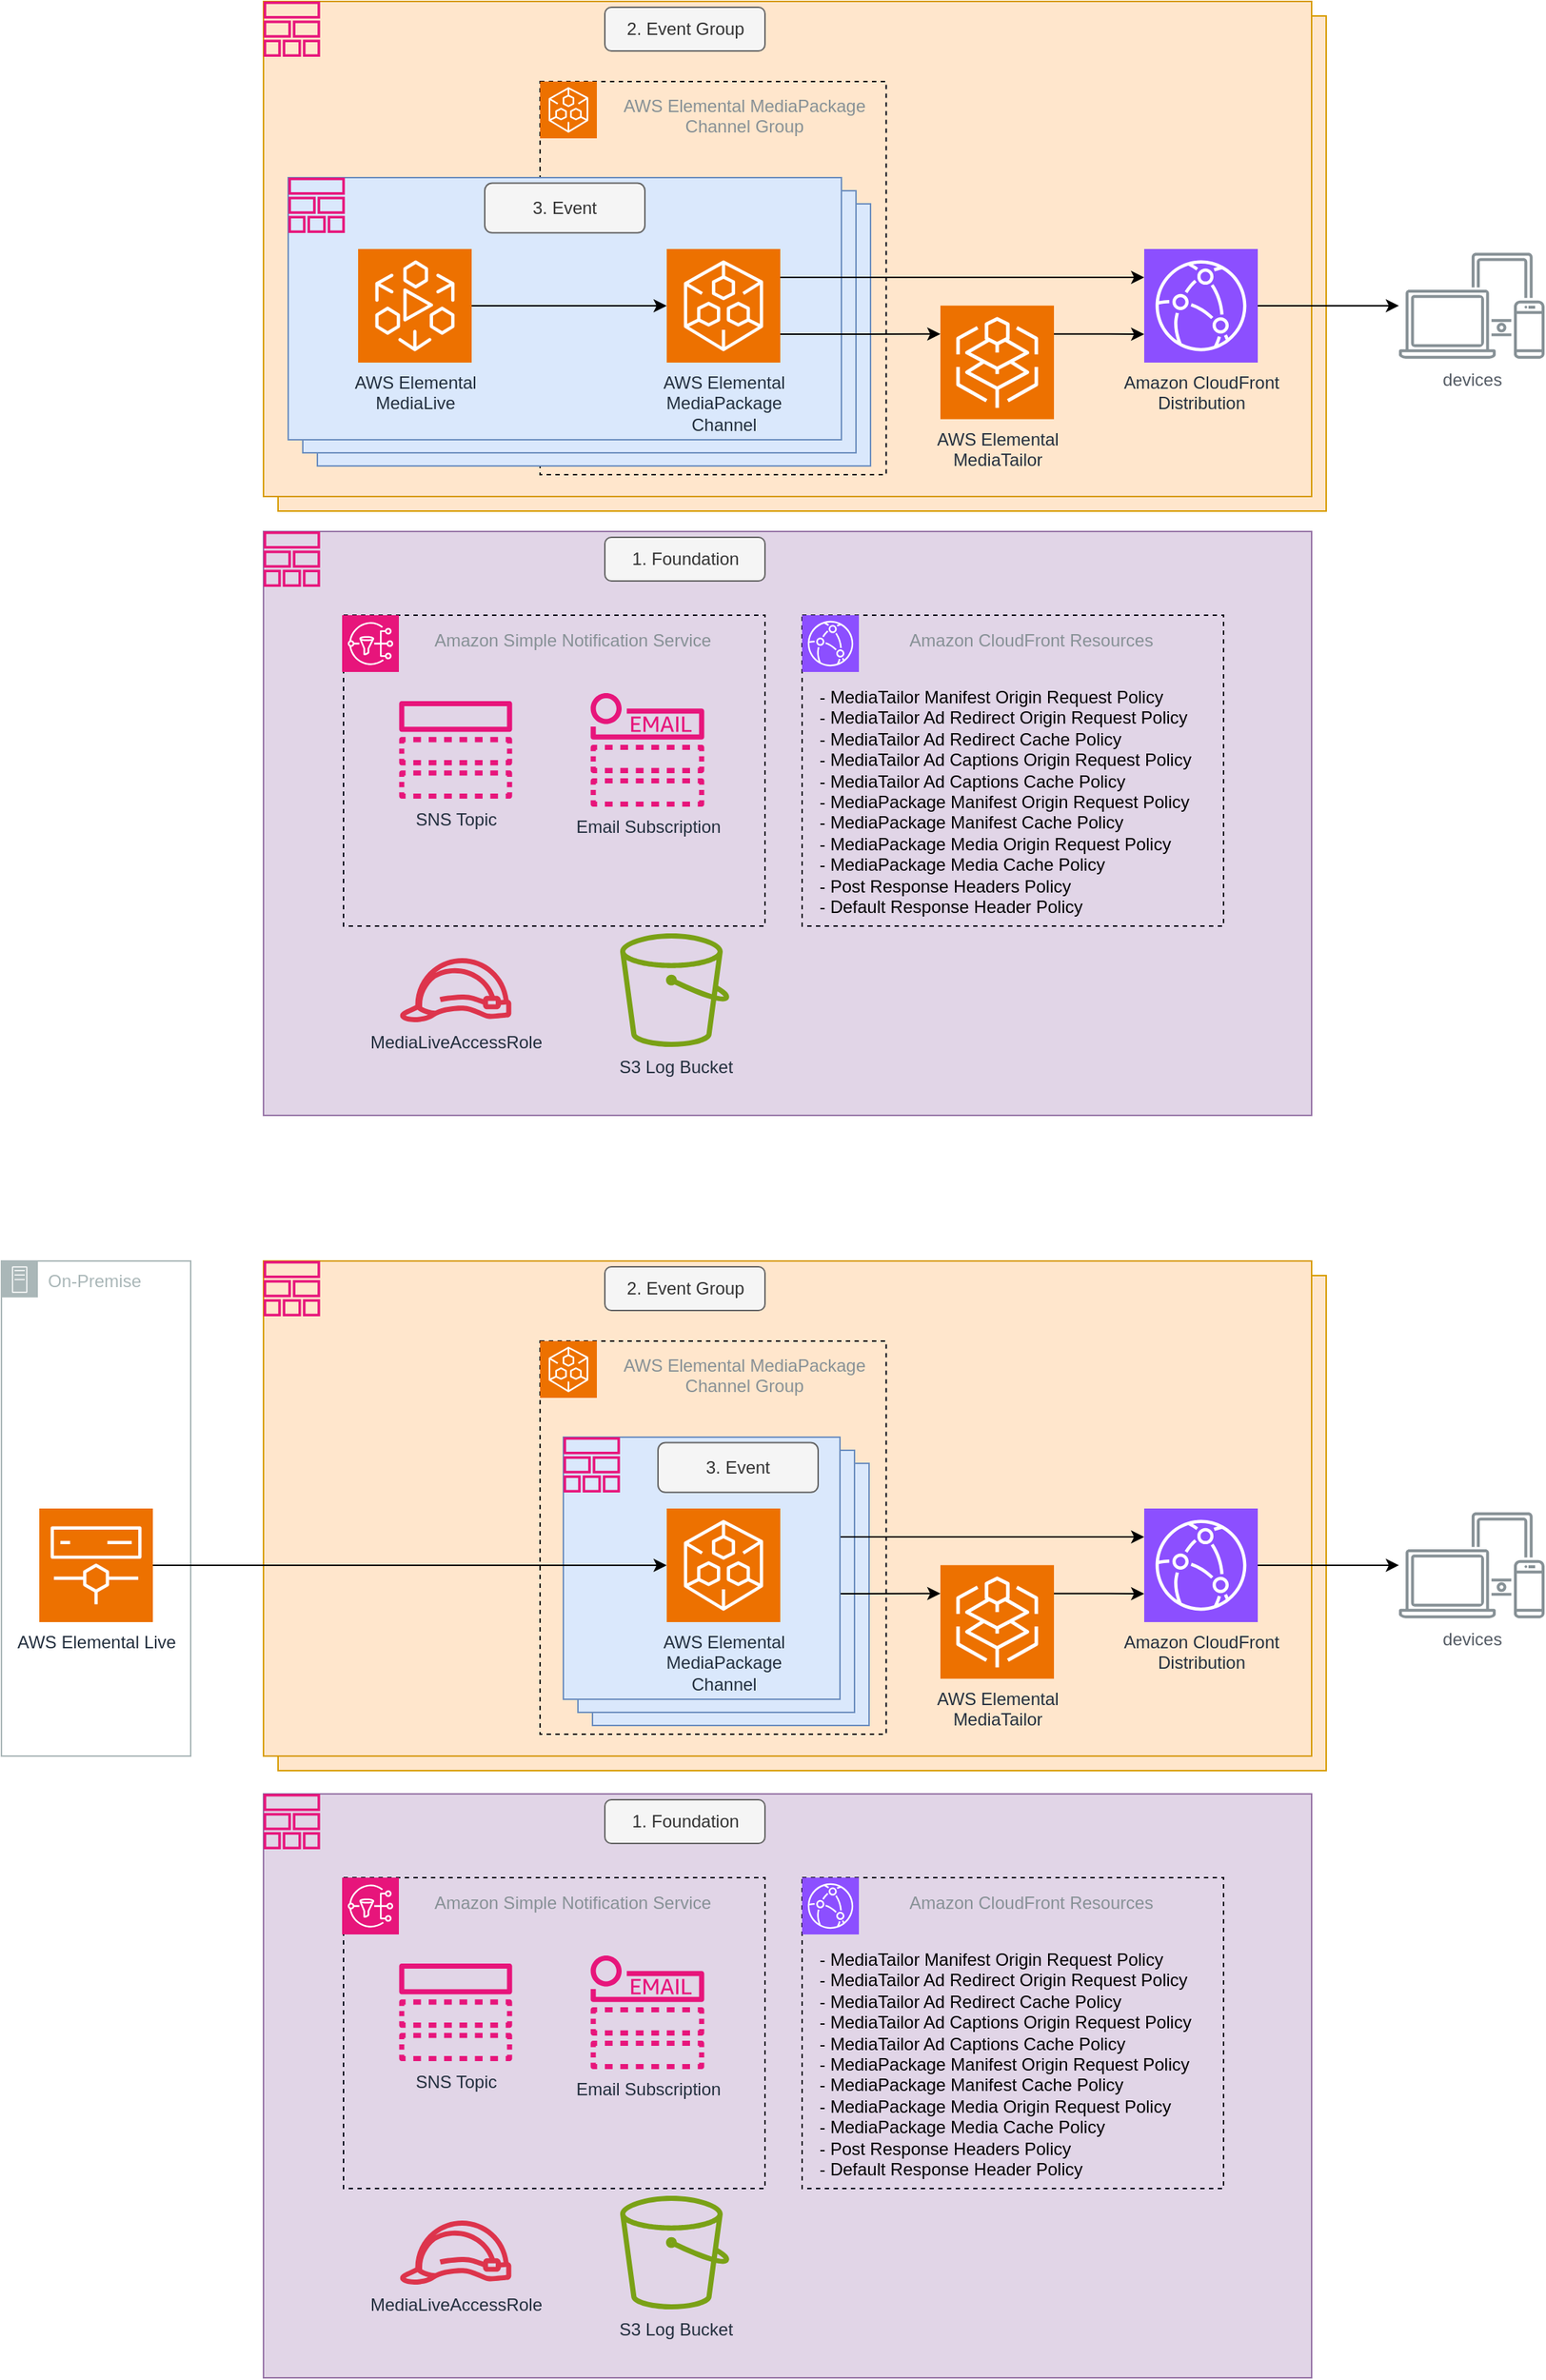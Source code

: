 <mxfile version="21.7.4" type="device">
  <diagram name="Page-1" id="xvoBK_VZYoZHiSkHvNR2">
    <mxGraphModel dx="2245" dy="1122" grid="1" gridSize="10" guides="1" tooltips="1" connect="1" arrows="1" fold="1" page="1" pageScale="1" pageWidth="1169" pageHeight="827" math="0" shadow="0">
      <root>
        <mxCell id="0" />
        <mxCell id="1" parent="0" />
        <mxCell id="5HzDjwi24aiLYZOdmJjg-2" value="" style="rounded=0;whiteSpace=wrap;html=1;fillColor=#ffe6cc;strokeColor=#d79b00;" parent="1" vertex="1">
          <mxGeometry x="200" y="65" width="720" height="340" as="geometry" />
        </mxCell>
        <mxCell id="2nmGZ_M7Z3MYa-DBmGAj-7" value="" style="rounded=0;whiteSpace=wrap;html=1;fillColor=#e1d5e7;strokeColor=#9673a6;" parent="1" vertex="1">
          <mxGeometry x="190" y="419" width="720" height="401" as="geometry" />
        </mxCell>
        <mxCell id="2nmGZ_M7Z3MYa-DBmGAj-8" value="1. Foundation" style="rounded=1;whiteSpace=wrap;html=1;fillColor=#f5f5f5;fontColor=#333333;strokeColor=#666666;" parent="1" vertex="1">
          <mxGeometry x="424.5" y="423" width="110" height="30" as="geometry" />
        </mxCell>
        <mxCell id="2nmGZ_M7Z3MYa-DBmGAj-15" value="Amazon CloudFront Resources" style="outlineConnect=0;gradientColor=none;html=1;whiteSpace=wrap;fontSize=12;fontStyle=0;strokeColor=#000614;fillColor=none;verticalAlign=top;align=center;fontColor=#879196;dashed=1;spacingTop=3;spacingLeft=25;" parent="1" vertex="1">
          <mxGeometry x="560" y="476.5" width="289.5" height="213.5" as="geometry" />
        </mxCell>
        <mxCell id="2nmGZ_M7Z3MYa-DBmGAj-17" value="&lt;div&gt;- MediaTailor Manifest Origin Request Policy&lt;/div&gt;&lt;div&gt;- MediaTailor Ad Redirect Origin Request Policy&lt;/div&gt;&lt;div&gt;- MediaTailor Ad Redirect Cache Policy&lt;br&gt;&lt;/div&gt;&lt;div&gt;&lt;div&gt;&lt;div&gt;- MediaTailor Ad Captions Origin Request Policy&lt;/div&gt;&lt;div&gt;- MediaTailor Ad Captions Cache Policy&lt;br&gt;&lt;/div&gt;&lt;/div&gt;&lt;div&gt;- MediaPackage Manifest Origin Request Policy&lt;/div&gt;&lt;div&gt;- MediaPackage Manifest Cache Policy&lt;/div&gt;&lt;/div&gt;&lt;div&gt;- MediaPackage Media Origin Request Policy&lt;/div&gt;&lt;div&gt;- MediaPackage Media Cache Policy&lt;/div&gt;&lt;div&gt;- Post Response Headers Policy&lt;/div&gt;&lt;div&gt;- Default Response Header Policy&lt;br&gt;&lt;/div&gt;&lt;div&gt;&lt;br&gt;&lt;/div&gt;" style="rounded=0;whiteSpace=wrap;html=1;verticalAlign=top;align=left;fillColor=none;strokeColor=none;" parent="1" vertex="1">
          <mxGeometry x="570" y="518.5" width="279.5" height="142.5" as="geometry" />
        </mxCell>
        <mxCell id="2nmGZ_M7Z3MYa-DBmGAj-18" value="S3 Log Bucket" style="sketch=0;outlineConnect=0;fontColor=#232F3E;gradientColor=none;fillColor=#7AA116;strokeColor=none;dashed=0;verticalLabelPosition=bottom;verticalAlign=top;align=center;html=1;fontSize=12;fontStyle=0;aspect=fixed;pointerEvents=1;shape=mxgraph.aws4.bucket;" parent="1" vertex="1">
          <mxGeometry x="435" y="695" width="75" height="78" as="geometry" />
        </mxCell>
        <mxCell id="2nmGZ_M7Z3MYa-DBmGAj-19" value="MediaLiveAccessRole" style="sketch=0;outlineConnect=0;fontColor=#232F3E;gradientColor=none;fillColor=#DD344C;strokeColor=none;dashed=0;verticalLabelPosition=bottom;verticalAlign=top;align=center;html=1;fontSize=12;fontStyle=0;aspect=fixed;pointerEvents=1;shape=mxgraph.aws4.role;" parent="1" vertex="1">
          <mxGeometry x="283" y="712" width="78" height="44" as="geometry" />
        </mxCell>
        <mxCell id="2nmGZ_M7Z3MYa-DBmGAj-25" value="" style="sketch=0;outlineConnect=0;fontColor=#232F3E;gradientColor=none;fillColor=#E7157B;strokeColor=none;dashed=0;verticalLabelPosition=bottom;verticalAlign=top;align=center;html=1;fontSize=12;fontStyle=0;aspect=fixed;pointerEvents=1;shape=mxgraph.aws4.stack;" parent="1" vertex="1">
          <mxGeometry x="190" y="419" width="39" height="38" as="geometry" />
        </mxCell>
        <mxCell id="2nmGZ_M7Z3MYa-DBmGAj-28" value="devices" style="sketch=0;outlineConnect=0;gradientColor=none;fontColor=#545B64;strokeColor=none;fillColor=#879196;dashed=0;verticalLabelPosition=bottom;verticalAlign=top;align=center;html=1;fontSize=12;fontStyle=0;aspect=fixed;shape=mxgraph.aws4.illustration_devices;pointerEvents=1" parent="1" vertex="1">
          <mxGeometry x="970" y="227.5" width="100" height="73" as="geometry" />
        </mxCell>
        <mxCell id="2nmGZ_M7Z3MYa-DBmGAj-30" value="" style="sketch=0;points=[[0,0,0],[0.25,0,0],[0.5,0,0],[0.75,0,0],[1,0,0],[0,1,0],[0.25,1,0],[0.5,1,0],[0.75,1,0],[1,1,0],[0,0.25,0],[0,0.5,0],[0,0.75,0],[1,0.25,0],[1,0.5,0],[1,0.75,0]];outlineConnect=0;fontColor=#232F3E;fillColor=#8C4FFF;strokeColor=#ffffff;dashed=0;verticalLabelPosition=bottom;verticalAlign=top;align=center;html=1;fontSize=12;fontStyle=0;aspect=fixed;shape=mxgraph.aws4.resourceIcon;resIcon=mxgraph.aws4.cloudfront;" parent="1" vertex="1">
          <mxGeometry x="560" y="476.5" width="39" height="39" as="geometry" />
        </mxCell>
        <mxCell id="2nmGZ_M7Z3MYa-DBmGAj-1" value="" style="rounded=0;whiteSpace=wrap;html=1;fillColor=#ffe6cc;strokeColor=#d79b00;" parent="1" vertex="1">
          <mxGeometry x="190" y="55" width="720" height="340" as="geometry" />
        </mxCell>
        <mxCell id="2nmGZ_M7Z3MYa-DBmGAj-2" value="2. Event Group" style="rounded=1;whiteSpace=wrap;html=1;fillColor=#f5f5f5;fontColor=#333333;strokeColor=#666666;" parent="1" vertex="1">
          <mxGeometry x="424.5" y="59" width="110" height="30" as="geometry" />
        </mxCell>
        <mxCell id="2nmGZ_M7Z3MYa-DBmGAj-6" value="Amazon CloudFront&lt;br&gt;Distribution" style="sketch=0;points=[[0,0,0],[0.25,0,0],[0.5,0,0],[0.75,0,0],[1,0,0],[0,1,0],[0.25,1,0],[0.5,1,0],[0.75,1,0],[1,1,0],[0,0.25,0],[0,0.5,0],[0,0.75,0],[1,0.25,0],[1,0.5,0],[1,0.75,0]];outlineConnect=0;fontColor=#232F3E;fillColor=#8C4FFF;strokeColor=#ffffff;dashed=0;verticalLabelPosition=bottom;verticalAlign=top;align=center;html=1;fontSize=12;fontStyle=0;aspect=fixed;shape=mxgraph.aws4.resourceIcon;resIcon=mxgraph.aws4.cloudfront;" parent="1" vertex="1">
          <mxGeometry x="795" y="225" width="78" height="78" as="geometry" />
        </mxCell>
        <mxCell id="2nmGZ_M7Z3MYa-DBmGAj-10" value="" style="sketch=0;outlineConnect=0;fontColor=#232F3E;gradientColor=none;fillColor=#E7157B;strokeColor=none;dashed=0;verticalLabelPosition=bottom;verticalAlign=top;align=center;html=1;fontSize=12;fontStyle=0;aspect=fixed;pointerEvents=1;shape=mxgraph.aws4.stack;" parent="1" vertex="1">
          <mxGeometry x="190" y="55" width="39" height="38" as="geometry" />
        </mxCell>
        <mxCell id="2nmGZ_M7Z3MYa-DBmGAj-3" value="AWS Elemental MediaPackage&lt;br&gt;Channel Group" style="outlineConnect=0;gradientColor=none;html=1;whiteSpace=wrap;fontSize=12;fontStyle=0;strokeColor=#000614;fillColor=none;verticalAlign=top;align=center;fontColor=#879196;dashed=1;spacingTop=3;spacingLeft=43;" parent="1" vertex="1">
          <mxGeometry x="380" y="110" width="237.75" height="270" as="geometry" />
        </mxCell>
        <mxCell id="2nmGZ_M7Z3MYa-DBmGAj-4" value="" style="sketch=0;points=[[0,0,0],[0.25,0,0],[0.5,0,0],[0.75,0,0],[1,0,0],[0,1,0],[0.25,1,0],[0.5,1,0],[0.75,1,0],[1,1,0],[0,0.25,0],[0,0.5,0],[0,0.75,0],[1,0.25,0],[1,0.5,0],[1,0.75,0]];outlineConnect=0;fontColor=#232F3E;fillColor=#ED7100;strokeColor=#ffffff;dashed=0;verticalLabelPosition=bottom;verticalAlign=top;align=center;html=1;fontSize=12;fontStyle=0;aspect=fixed;shape=mxgraph.aws4.resourceIcon;resIcon=mxgraph.aws4.elemental_mediapackage;" parent="1" vertex="1">
          <mxGeometry x="380" y="110" width="39" height="39" as="geometry" />
        </mxCell>
        <mxCell id="2nmGZ_M7Z3MYa-DBmGAj-32" value="" style="rounded=0;whiteSpace=wrap;html=1;fillColor=#dae8fc;strokeColor=#6c8ebf;" parent="1" vertex="1">
          <mxGeometry x="227" y="194" width="380" height="180" as="geometry" />
        </mxCell>
        <mxCell id="2nmGZ_M7Z3MYa-DBmGAj-31" value="" style="rounded=0;whiteSpace=wrap;html=1;fillColor=#dae8fc;strokeColor=#6c8ebf;" parent="1" vertex="1">
          <mxGeometry x="217" y="185" width="380" height="180" as="geometry" />
        </mxCell>
        <mxCell id="2nmGZ_M7Z3MYa-DBmGAj-33" value="" style="group" parent="1" vertex="1" connectable="0">
          <mxGeometry x="207" y="176" width="380" height="180" as="geometry" />
        </mxCell>
        <mxCell id="2nmGZ_M7Z3MYa-DBmGAj-13" value="" style="sketch=0;points=[[0,0,0],[0.25,0,0],[0.5,0,0],[0.75,0,0],[1,0,0],[0,1,0],[0.25,1,0],[0.5,1,0],[0.75,1,0],[1,1,0],[0,0.25,0],[0,0.5,0],[0,0.75,0],[1,0.25,0],[1,0.5,0],[1,0.75,0]];outlineConnect=0;fontColor=#232F3E;fillColor=#8C4FFF;strokeColor=#ffffff;dashed=0;verticalLabelPosition=bottom;verticalAlign=top;align=center;html=1;fontSize=12;fontStyle=0;aspect=fixed;shape=mxgraph.aws4.resourceIcon;resIcon=mxgraph.aws4.cloudfront;" parent="2nmGZ_M7Z3MYa-DBmGAj-33" vertex="1">
          <mxGeometry x="290" y="55.862" width="39" height="39" as="geometry" />
        </mxCell>
        <mxCell id="2nmGZ_M7Z3MYa-DBmGAj-20" value="" style="rounded=0;whiteSpace=wrap;html=1;fillColor=#dae8fc;strokeColor=#6c8ebf;" parent="2nmGZ_M7Z3MYa-DBmGAj-33" vertex="1">
          <mxGeometry width="380" height="180" as="geometry" />
        </mxCell>
        <mxCell id="2nmGZ_M7Z3MYa-DBmGAj-22" value="" style="sketch=0;outlineConnect=0;fontColor=#232F3E;gradientColor=none;fillColor=#E7157B;strokeColor=none;dashed=0;verticalLabelPosition=bottom;verticalAlign=top;align=center;html=1;fontSize=12;fontStyle=0;aspect=fixed;pointerEvents=1;shape=mxgraph.aws4.stack;" parent="2nmGZ_M7Z3MYa-DBmGAj-33" vertex="1">
          <mxGeometry width="39" height="38" as="geometry" />
        </mxCell>
        <mxCell id="2nmGZ_M7Z3MYa-DBmGAj-23" value="AWS Elemental&lt;br&gt;MediaLive" style="sketch=0;points=[[0,0,0],[0.25,0,0],[0.5,0,0],[0.75,0,0],[1,0,0],[0,1,0],[0.25,1,0],[0.5,1,0],[0.75,1,0],[1,1,0],[0,0.25,0],[0,0.5,0],[0,0.75,0],[1,0.25,0],[1,0.5,0],[1,0.75,0]];outlineConnect=0;fontColor=#232F3E;fillColor=#ED7100;strokeColor=#ffffff;dashed=0;verticalLabelPosition=bottom;verticalAlign=top;align=center;html=1;fontSize=12;fontStyle=0;aspect=fixed;shape=mxgraph.aws4.resourceIcon;resIcon=mxgraph.aws4.elemental_medialive;" parent="2nmGZ_M7Z3MYa-DBmGAj-33" vertex="1">
          <mxGeometry x="48" y="49.021" width="78" height="78" as="geometry" />
        </mxCell>
        <mxCell id="2nmGZ_M7Z3MYa-DBmGAj-24" value="AWS Elemental&lt;br&gt;MediaPackage&lt;br&gt;Channel" style="sketch=0;points=[[0,0,0],[0.25,0,0],[0.5,0,0],[0.75,0,0],[1,0,0],[0,1,0],[0.25,1,0],[0.5,1,0],[0.75,1,0],[1,1,0],[0,0.25,0],[0,0.5,0],[0,0.75,0],[1,0.25,0],[1,0.5,0],[1,0.75,0]];outlineConnect=0;fontColor=#232F3E;fillColor=#ED7100;strokeColor=#ffffff;dashed=0;verticalLabelPosition=bottom;verticalAlign=top;align=center;html=1;fontSize=12;fontStyle=0;aspect=fixed;shape=mxgraph.aws4.resourceIcon;resIcon=mxgraph.aws4.elemental_mediapackage;" parent="2nmGZ_M7Z3MYa-DBmGAj-33" vertex="1">
          <mxGeometry x="260" y="49.021" width="78" height="78" as="geometry" />
        </mxCell>
        <mxCell id="2nmGZ_M7Z3MYa-DBmGAj-26" style="edgeStyle=orthogonalEdgeStyle;rounded=0;orthogonalLoop=1;jettySize=auto;html=1;" parent="2nmGZ_M7Z3MYa-DBmGAj-33" source="2nmGZ_M7Z3MYa-DBmGAj-23" target="2nmGZ_M7Z3MYa-DBmGAj-24" edge="1">
          <mxGeometry relative="1" as="geometry" />
        </mxCell>
        <mxCell id="2nmGZ_M7Z3MYa-DBmGAj-21" value="3. Event" style="rounded=1;whiteSpace=wrap;html=1;fillColor=#f5f5f5;fontColor=#333333;strokeColor=#666666;" parent="2nmGZ_M7Z3MYa-DBmGAj-33" vertex="1">
          <mxGeometry x="135" y="3.725" width="110" height="34.201" as="geometry" />
        </mxCell>
        <mxCell id="2nmGZ_M7Z3MYa-DBmGAj-27" style="edgeStyle=orthogonalEdgeStyle;rounded=0;orthogonalLoop=1;jettySize=auto;html=1;exitX=1;exitY=0.25;exitDx=0;exitDy=0;exitPerimeter=0;entryX=0;entryY=0.25;entryDx=0;entryDy=0;entryPerimeter=0;" parent="1" source="2nmGZ_M7Z3MYa-DBmGAj-24" target="2nmGZ_M7Z3MYa-DBmGAj-6" edge="1">
          <mxGeometry relative="1" as="geometry" />
        </mxCell>
        <mxCell id="2nmGZ_M7Z3MYa-DBmGAj-29" style="edgeStyle=orthogonalEdgeStyle;rounded=0;orthogonalLoop=1;jettySize=auto;html=1;" parent="1" source="2nmGZ_M7Z3MYa-DBmGAj-6" target="2nmGZ_M7Z3MYa-DBmGAj-28" edge="1">
          <mxGeometry relative="1" as="geometry">
            <mxPoint x="978" y="264.5" as="targetPoint" />
          </mxGeometry>
        </mxCell>
        <mxCell id="N5E-a2_garC34fSIHxFX-2" style="edgeStyle=orthogonalEdgeStyle;rounded=0;orthogonalLoop=1;jettySize=auto;html=1;entryX=0;entryY=0.75;entryDx=0;entryDy=0;entryPerimeter=0;exitX=1;exitY=0.25;exitDx=0;exitDy=0;exitPerimeter=0;" parent="1" source="N5E-a2_garC34fSIHxFX-1" target="2nmGZ_M7Z3MYa-DBmGAj-6" edge="1">
          <mxGeometry relative="1" as="geometry" />
        </mxCell>
        <mxCell id="N5E-a2_garC34fSIHxFX-1" value="AWS Elemental&lt;br&gt;MediaTailor" style="sketch=0;points=[[0,0,0],[0.25,0,0],[0.5,0,0],[0.75,0,0],[1,0,0],[0,1,0],[0.25,1,0],[0.5,1,0],[0.75,1,0],[1,1,0],[0,0.25,0],[0,0.5,0],[0,0.75,0],[1,0.25,0],[1,0.5,0],[1,0.75,0]];outlineConnect=0;fontColor=#232F3E;fillColor=#ED7100;strokeColor=#ffffff;dashed=0;verticalLabelPosition=bottom;verticalAlign=top;align=center;html=1;fontSize=12;fontStyle=0;aspect=fixed;shape=mxgraph.aws4.resourceIcon;resIcon=mxgraph.aws4.elemental_mediatailor;" parent="1" vertex="1">
          <mxGeometry x="655" y="263.89" width="78" height="78" as="geometry" />
        </mxCell>
        <mxCell id="N5E-a2_garC34fSIHxFX-3" style="edgeStyle=orthogonalEdgeStyle;rounded=0;orthogonalLoop=1;jettySize=auto;html=1;entryX=0;entryY=0.25;entryDx=0;entryDy=0;entryPerimeter=0;exitX=1;exitY=0.75;exitDx=0;exitDy=0;exitPerimeter=0;" parent="1" source="2nmGZ_M7Z3MYa-DBmGAj-24" target="N5E-a2_garC34fSIHxFX-1" edge="1">
          <mxGeometry relative="1" as="geometry" />
        </mxCell>
        <mxCell id="9FjImwvdv4YKPjKREEQP-5" value="Amazon Simple Notification Service" style="outlineConnect=0;gradientColor=none;html=1;whiteSpace=wrap;fontSize=12;fontStyle=0;strokeColor=#000614;fillColor=none;verticalAlign=top;align=center;fontColor=#879196;dashed=1;spacingTop=3;spacingLeft=25;" parent="1" vertex="1">
          <mxGeometry x="245" y="476.5" width="289.5" height="213.5" as="geometry" />
        </mxCell>
        <mxCell id="9FjImwvdv4YKPjKREEQP-2" value="Email Subscription" style="sketch=0;outlineConnect=0;fontColor=#232F3E;gradientColor=none;fillColor=#E7157B;strokeColor=none;dashed=0;verticalLabelPosition=bottom;verticalAlign=top;align=center;html=1;fontSize=12;fontStyle=0;aspect=fixed;pointerEvents=1;shape=mxgraph.aws4.email_notification;" parent="1" vertex="1">
          <mxGeometry x="414.75" y="530" width="78" height="78" as="geometry" />
        </mxCell>
        <mxCell id="9FjImwvdv4YKPjKREEQP-4" value="SNS Topic" style="sketch=0;outlineConnect=0;fontColor=#232F3E;gradientColor=none;fillColor=#E7157B;strokeColor=none;dashed=0;verticalLabelPosition=bottom;verticalAlign=top;align=center;html=1;fontSize=12;fontStyle=0;aspect=fixed;pointerEvents=1;shape=mxgraph.aws4.topic;" parent="1" vertex="1">
          <mxGeometry x="283" y="535.5" width="78" height="67" as="geometry" />
        </mxCell>
        <mxCell id="9FjImwvdv4YKPjKREEQP-1" value="" style="sketch=0;points=[[0,0,0],[0.25,0,0],[0.5,0,0],[0.75,0,0],[1,0,0],[0,1,0],[0.25,1,0],[0.5,1,0],[0.75,1,0],[1,1,0],[0,0.25,0],[0,0.5,0],[0,0.75,0],[1,0.25,0],[1,0.5,0],[1,0.75,0]];outlineConnect=0;fontColor=#232F3E;fillColor=#E7157B;strokeColor=#ffffff;dashed=0;verticalLabelPosition=bottom;verticalAlign=top;align=center;html=1;fontSize=12;fontStyle=0;aspect=fixed;shape=mxgraph.aws4.resourceIcon;resIcon=mxgraph.aws4.sns;" parent="1" vertex="1">
          <mxGeometry x="244" y="476.5" width="39" height="39" as="geometry" />
        </mxCell>
        <mxCell id="9FjImwvdv4YKPjKREEQP-42" value="On-Premise" style="sketch=0;outlineConnect=0;gradientColor=none;html=1;whiteSpace=wrap;fontSize=12;fontStyle=0;shape=mxgraph.aws4.group;grIcon=mxgraph.aws4.group_on_premise;strokeColor=#AAB7B8;fillColor=none;verticalAlign=top;align=left;spacingLeft=30;fontColor=#AAB7B8;dashed=0;" parent="1" vertex="1">
          <mxGeometry x="10" y="920" width="130" height="340" as="geometry" />
        </mxCell>
        <mxCell id="9FjImwvdv4YKPjKREEQP-41" value="AWS Elemental Live" style="sketch=0;points=[[0,0,0],[0.25,0,0],[0.5,0,0],[0.75,0,0],[1,0,0],[0,1,0],[0.25,1,0],[0.5,1,0],[0.75,1,0],[1,1,0],[0,0.25,0],[0,0.5,0],[0,0.75,0],[1,0.25,0],[1,0.5,0],[1,0.75,0]];outlineConnect=0;fontColor=#232F3E;fillColor=#ED7100;strokeColor=#ffffff;dashed=0;verticalLabelPosition=bottom;verticalAlign=top;align=center;html=1;fontSize=12;fontStyle=0;aspect=fixed;shape=mxgraph.aws4.resourceIcon;resIcon=mxgraph.aws4.elemental;" parent="1" vertex="1">
          <mxGeometry x="36" y="1090" width="78" height="78" as="geometry" />
        </mxCell>
        <mxCell id="9FjImwvdv4YKPjKREEQP-80" value="" style="rounded=0;whiteSpace=wrap;html=1;fillColor=#ffe6cc;strokeColor=#d79b00;" parent="1" vertex="1">
          <mxGeometry x="200" y="930" width="720" height="340" as="geometry" />
        </mxCell>
        <mxCell id="9FjImwvdv4YKPjKREEQP-88" value="devices" style="sketch=0;outlineConnect=0;gradientColor=none;fontColor=#545B64;strokeColor=none;fillColor=#879196;dashed=0;verticalLabelPosition=bottom;verticalAlign=top;align=center;html=1;fontSize=12;fontStyle=0;aspect=fixed;shape=mxgraph.aws4.illustration_devices;pointerEvents=1" parent="1" vertex="1">
          <mxGeometry x="970" y="1092.5" width="100" height="73" as="geometry" />
        </mxCell>
        <mxCell id="9FjImwvdv4YKPjKREEQP-90" value="" style="rounded=0;whiteSpace=wrap;html=1;fillColor=#ffe6cc;strokeColor=#d79b00;" parent="1" vertex="1">
          <mxGeometry x="190" y="920" width="720" height="340" as="geometry" />
        </mxCell>
        <mxCell id="9FjImwvdv4YKPjKREEQP-91" value="2. Event Group" style="rounded=1;whiteSpace=wrap;html=1;fillColor=#f5f5f5;fontColor=#333333;strokeColor=#666666;" parent="1" vertex="1">
          <mxGeometry x="424.5" y="924" width="110" height="30" as="geometry" />
        </mxCell>
        <mxCell id="9FjImwvdv4YKPjKREEQP-92" value="Amazon CloudFront&lt;br&gt;Distribution" style="sketch=0;points=[[0,0,0],[0.25,0,0],[0.5,0,0],[0.75,0,0],[1,0,0],[0,1,0],[0.25,1,0],[0.5,1,0],[0.75,1,0],[1,1,0],[0,0.25,0],[0,0.5,0],[0,0.75,0],[1,0.25,0],[1,0.5,0],[1,0.75,0]];outlineConnect=0;fontColor=#232F3E;fillColor=#8C4FFF;strokeColor=#ffffff;dashed=0;verticalLabelPosition=bottom;verticalAlign=top;align=center;html=1;fontSize=12;fontStyle=0;aspect=fixed;shape=mxgraph.aws4.resourceIcon;resIcon=mxgraph.aws4.cloudfront;" parent="1" vertex="1">
          <mxGeometry x="795" y="1090" width="78" height="78" as="geometry" />
        </mxCell>
        <mxCell id="9FjImwvdv4YKPjKREEQP-93" value="" style="sketch=0;outlineConnect=0;fontColor=#232F3E;gradientColor=none;fillColor=#E7157B;strokeColor=none;dashed=0;verticalLabelPosition=bottom;verticalAlign=top;align=center;html=1;fontSize=12;fontStyle=0;aspect=fixed;pointerEvents=1;shape=mxgraph.aws4.stack;" parent="1" vertex="1">
          <mxGeometry x="190" y="920" width="39" height="38" as="geometry" />
        </mxCell>
        <mxCell id="9FjImwvdv4YKPjKREEQP-94" value="AWS Elemental MediaPackage&lt;br&gt;Channel Group" style="outlineConnect=0;gradientColor=none;html=1;whiteSpace=wrap;fontSize=12;fontStyle=0;strokeColor=#000614;fillColor=none;verticalAlign=top;align=center;fontColor=#879196;dashed=1;spacingTop=3;spacingLeft=43;" parent="1" vertex="1">
          <mxGeometry x="380" y="975" width="237.75" height="270" as="geometry" />
        </mxCell>
        <mxCell id="9FjImwvdv4YKPjKREEQP-95" value="" style="sketch=0;points=[[0,0,0],[0.25,0,0],[0.5,0,0],[0.75,0,0],[1,0,0],[0,1,0],[0.25,1,0],[0.5,1,0],[0.75,1,0],[1,1,0],[0,0.25,0],[0,0.5,0],[0,0.75,0],[1,0.25,0],[1,0.5,0],[1,0.75,0]];outlineConnect=0;fontColor=#232F3E;fillColor=#ED7100;strokeColor=#ffffff;dashed=0;verticalLabelPosition=bottom;verticalAlign=top;align=center;html=1;fontSize=12;fontStyle=0;aspect=fixed;shape=mxgraph.aws4.resourceIcon;resIcon=mxgraph.aws4.elemental_mediapackage;" parent="1" vertex="1">
          <mxGeometry x="380" y="975" width="39" height="39" as="geometry" />
        </mxCell>
        <mxCell id="9FjImwvdv4YKPjKREEQP-96" value="" style="rounded=0;whiteSpace=wrap;html=1;fillColor=#dae8fc;strokeColor=#6c8ebf;" parent="1" vertex="1">
          <mxGeometry x="416" y="1059" width="190" height="180" as="geometry" />
        </mxCell>
        <mxCell id="9FjImwvdv4YKPjKREEQP-97" value="" style="rounded=0;whiteSpace=wrap;html=1;fillColor=#dae8fc;strokeColor=#6c8ebf;" parent="1" vertex="1">
          <mxGeometry x="406" y="1050" width="190" height="180" as="geometry" />
        </mxCell>
        <mxCell id="9FjImwvdv4YKPjKREEQP-106" style="edgeStyle=orthogonalEdgeStyle;rounded=0;orthogonalLoop=1;jettySize=auto;html=1;exitX=1;exitY=0.25;exitDx=0;exitDy=0;exitPerimeter=0;entryX=0;entryY=0.25;entryDx=0;entryDy=0;entryPerimeter=0;" parent="1" source="9FjImwvdv4YKPjKREEQP-103" target="9FjImwvdv4YKPjKREEQP-92" edge="1">
          <mxGeometry relative="1" as="geometry" />
        </mxCell>
        <mxCell id="9FjImwvdv4YKPjKREEQP-107" style="edgeStyle=orthogonalEdgeStyle;rounded=0;orthogonalLoop=1;jettySize=auto;html=1;" parent="1" source="9FjImwvdv4YKPjKREEQP-92" target="9FjImwvdv4YKPjKREEQP-88" edge="1">
          <mxGeometry relative="1" as="geometry">
            <mxPoint x="978" y="1129.5" as="targetPoint" />
          </mxGeometry>
        </mxCell>
        <mxCell id="9FjImwvdv4YKPjKREEQP-108" style="edgeStyle=orthogonalEdgeStyle;rounded=0;orthogonalLoop=1;jettySize=auto;html=1;entryX=0;entryY=0.75;entryDx=0;entryDy=0;entryPerimeter=0;exitX=1;exitY=0.25;exitDx=0;exitDy=0;exitPerimeter=0;" parent="1" source="9FjImwvdv4YKPjKREEQP-109" target="9FjImwvdv4YKPjKREEQP-92" edge="1">
          <mxGeometry relative="1" as="geometry" />
        </mxCell>
        <mxCell id="9FjImwvdv4YKPjKREEQP-109" value="AWS Elemental&lt;br&gt;MediaTailor" style="sketch=0;points=[[0,0,0],[0.25,0,0],[0.5,0,0],[0.75,0,0],[1,0,0],[0,1,0],[0.25,1,0],[0.5,1,0],[0.75,1,0],[1,1,0],[0,0.25,0],[0,0.5,0],[0,0.75,0],[1,0.25,0],[1,0.5,0],[1,0.75,0]];outlineConnect=0;fontColor=#232F3E;fillColor=#ED7100;strokeColor=#ffffff;dashed=0;verticalLabelPosition=bottom;verticalAlign=top;align=center;html=1;fontSize=12;fontStyle=0;aspect=fixed;shape=mxgraph.aws4.resourceIcon;resIcon=mxgraph.aws4.elemental_mediatailor;" parent="1" vertex="1">
          <mxGeometry x="655" y="1128.89" width="78" height="78" as="geometry" />
        </mxCell>
        <mxCell id="9FjImwvdv4YKPjKREEQP-110" style="edgeStyle=orthogonalEdgeStyle;rounded=0;orthogonalLoop=1;jettySize=auto;html=1;entryX=0;entryY=0.25;entryDx=0;entryDy=0;entryPerimeter=0;exitX=1;exitY=0.75;exitDx=0;exitDy=0;exitPerimeter=0;" parent="1" source="9FjImwvdv4YKPjKREEQP-103" target="9FjImwvdv4YKPjKREEQP-109" edge="1">
          <mxGeometry relative="1" as="geometry" />
        </mxCell>
        <mxCell id="9FjImwvdv4YKPjKREEQP-99" value="" style="sketch=0;points=[[0,0,0],[0.25,0,0],[0.5,0,0],[0.75,0,0],[1,0,0],[0,1,0],[0.25,1,0],[0.5,1,0],[0.75,1,0],[1,1,0],[0,0.25,0],[0,0.5,0],[0,0.75,0],[1,0.25,0],[1,0.5,0],[1,0.75,0]];outlineConnect=0;fontColor=#232F3E;fillColor=#8C4FFF;strokeColor=#ffffff;dashed=0;verticalLabelPosition=bottom;verticalAlign=top;align=center;html=1;fontSize=12;fontStyle=0;aspect=fixed;shape=mxgraph.aws4.resourceIcon;resIcon=mxgraph.aws4.cloudfront;" parent="1" vertex="1">
          <mxGeometry x="497" y="1096.862" width="39" height="39" as="geometry" />
        </mxCell>
        <mxCell id="9FjImwvdv4YKPjKREEQP-100" value="" style="rounded=0;whiteSpace=wrap;html=1;fillColor=#dae8fc;strokeColor=#6c8ebf;" parent="1" vertex="1">
          <mxGeometry x="396" y="1041" width="190" height="180" as="geometry" />
        </mxCell>
        <mxCell id="9FjImwvdv4YKPjKREEQP-101" value="" style="sketch=0;outlineConnect=0;fontColor=#232F3E;gradientColor=none;fillColor=#E7157B;strokeColor=none;dashed=0;verticalLabelPosition=bottom;verticalAlign=top;align=center;html=1;fontSize=12;fontStyle=0;aspect=fixed;pointerEvents=1;shape=mxgraph.aws4.stack;" parent="1" vertex="1">
          <mxGeometry x="396" y="1041" width="39" height="38" as="geometry" />
        </mxCell>
        <mxCell id="9FjImwvdv4YKPjKREEQP-103" value="AWS Elemental&lt;br&gt;MediaPackage&lt;br&gt;Channel" style="sketch=0;points=[[0,0,0],[0.25,0,0],[0.5,0,0],[0.75,0,0],[1,0,0],[0,1,0],[0.25,1,0],[0.5,1,0],[0.75,1,0],[1,1,0],[0,0.25,0],[0,0.5,0],[0,0.75,0],[1,0.25,0],[1,0.5,0],[1,0.75,0]];outlineConnect=0;fontColor=#232F3E;fillColor=#ED7100;strokeColor=#ffffff;dashed=0;verticalLabelPosition=bottom;verticalAlign=top;align=center;html=1;fontSize=12;fontStyle=0;aspect=fixed;shape=mxgraph.aws4.resourceIcon;resIcon=mxgraph.aws4.elemental_mediapackage;" parent="1" vertex="1">
          <mxGeometry x="467" y="1090.021" width="78" height="78" as="geometry" />
        </mxCell>
        <mxCell id="9FjImwvdv4YKPjKREEQP-105" value="3. Event" style="rounded=1;whiteSpace=wrap;html=1;fillColor=#f5f5f5;fontColor=#333333;strokeColor=#666666;" parent="1" vertex="1">
          <mxGeometry x="461" y="1044.725" width="110" height="34.201" as="geometry" />
        </mxCell>
        <mxCell id="9FjImwvdv4YKPjKREEQP-115" style="edgeStyle=orthogonalEdgeStyle;rounded=0;orthogonalLoop=1;jettySize=auto;html=1;" parent="1" source="9FjImwvdv4YKPjKREEQP-41" target="9FjImwvdv4YKPjKREEQP-103" edge="1">
          <mxGeometry relative="1" as="geometry" />
        </mxCell>
        <mxCell id="REG0e9CsFYTL9yqPbKMc-1" value="" style="rounded=0;whiteSpace=wrap;html=1;fillColor=#e1d5e7;strokeColor=#9673a6;" parent="1" vertex="1">
          <mxGeometry x="190" y="1286" width="720" height="401" as="geometry" />
        </mxCell>
        <mxCell id="REG0e9CsFYTL9yqPbKMc-2" value="1. Foundation" style="rounded=1;whiteSpace=wrap;html=1;fillColor=#f5f5f5;fontColor=#333333;strokeColor=#666666;" parent="1" vertex="1">
          <mxGeometry x="424.5" y="1290" width="110" height="30" as="geometry" />
        </mxCell>
        <mxCell id="REG0e9CsFYTL9yqPbKMc-3" value="Amazon CloudFront Resources" style="outlineConnect=0;gradientColor=none;html=1;whiteSpace=wrap;fontSize=12;fontStyle=0;strokeColor=#000614;fillColor=none;verticalAlign=top;align=center;fontColor=#879196;dashed=1;spacingTop=3;spacingLeft=25;" parent="1" vertex="1">
          <mxGeometry x="560" y="1343.5" width="289.5" height="213.5" as="geometry" />
        </mxCell>
        <mxCell id="REG0e9CsFYTL9yqPbKMc-4" value="&lt;div&gt;- MediaTailor Manifest Origin Request Policy&lt;/div&gt;&lt;div&gt;- MediaTailor Ad Redirect Origin Request Policy&lt;/div&gt;&lt;div&gt;- MediaTailor Ad Redirect Cache Policy&lt;br&gt;&lt;/div&gt;&lt;div&gt;&lt;div&gt;&lt;div&gt;- MediaTailor Ad Captions Origin Request Policy&lt;/div&gt;&lt;div&gt;- MediaTailor Ad Captions Cache Policy&lt;br&gt;&lt;/div&gt;&lt;/div&gt;&lt;div&gt;- MediaPackage Manifest Origin Request Policy&lt;/div&gt;&lt;div&gt;- MediaPackage Manifest Cache Policy&lt;/div&gt;&lt;/div&gt;&lt;div&gt;- MediaPackage Media Origin Request Policy&lt;/div&gt;&lt;div&gt;- MediaPackage Media Cache Policy&lt;/div&gt;&lt;div&gt;- Post Response Headers Policy&lt;/div&gt;&lt;div&gt;- Default Response Header Policy&lt;br&gt;&lt;/div&gt;&lt;div&gt;&lt;br&gt;&lt;/div&gt;" style="rounded=0;whiteSpace=wrap;html=1;verticalAlign=top;align=left;fillColor=none;strokeColor=none;" parent="1" vertex="1">
          <mxGeometry x="570" y="1385.5" width="279.5" height="142.5" as="geometry" />
        </mxCell>
        <mxCell id="REG0e9CsFYTL9yqPbKMc-5" value="S3 Log Bucket" style="sketch=0;outlineConnect=0;fontColor=#232F3E;gradientColor=none;fillColor=#7AA116;strokeColor=none;dashed=0;verticalLabelPosition=bottom;verticalAlign=top;align=center;html=1;fontSize=12;fontStyle=0;aspect=fixed;pointerEvents=1;shape=mxgraph.aws4.bucket;" parent="1" vertex="1">
          <mxGeometry x="435" y="1562" width="75" height="78" as="geometry" />
        </mxCell>
        <mxCell id="REG0e9CsFYTL9yqPbKMc-6" value="MediaLiveAccessRole" style="sketch=0;outlineConnect=0;fontColor=#232F3E;gradientColor=none;fillColor=#DD344C;strokeColor=none;dashed=0;verticalLabelPosition=bottom;verticalAlign=top;align=center;html=1;fontSize=12;fontStyle=0;aspect=fixed;pointerEvents=1;shape=mxgraph.aws4.role;" parent="1" vertex="1">
          <mxGeometry x="283" y="1579" width="78" height="44" as="geometry" />
        </mxCell>
        <mxCell id="REG0e9CsFYTL9yqPbKMc-7" value="" style="sketch=0;outlineConnect=0;fontColor=#232F3E;gradientColor=none;fillColor=#E7157B;strokeColor=none;dashed=0;verticalLabelPosition=bottom;verticalAlign=top;align=center;html=1;fontSize=12;fontStyle=0;aspect=fixed;pointerEvents=1;shape=mxgraph.aws4.stack;" parent="1" vertex="1">
          <mxGeometry x="190" y="1286" width="39" height="38" as="geometry" />
        </mxCell>
        <mxCell id="REG0e9CsFYTL9yqPbKMc-8" value="" style="sketch=0;points=[[0,0,0],[0.25,0,0],[0.5,0,0],[0.75,0,0],[1,0,0],[0,1,0],[0.25,1,0],[0.5,1,0],[0.75,1,0],[1,1,0],[0,0.25,0],[0,0.5,0],[0,0.75,0],[1,0.25,0],[1,0.5,0],[1,0.75,0]];outlineConnect=0;fontColor=#232F3E;fillColor=#8C4FFF;strokeColor=#ffffff;dashed=0;verticalLabelPosition=bottom;verticalAlign=top;align=center;html=1;fontSize=12;fontStyle=0;aspect=fixed;shape=mxgraph.aws4.resourceIcon;resIcon=mxgraph.aws4.cloudfront;" parent="1" vertex="1">
          <mxGeometry x="560" y="1343.5" width="39" height="39" as="geometry" />
        </mxCell>
        <mxCell id="REG0e9CsFYTL9yqPbKMc-9" value="Amazon Simple Notification Service" style="outlineConnect=0;gradientColor=none;html=1;whiteSpace=wrap;fontSize=12;fontStyle=0;strokeColor=#000614;fillColor=none;verticalAlign=top;align=center;fontColor=#879196;dashed=1;spacingTop=3;spacingLeft=25;" parent="1" vertex="1">
          <mxGeometry x="245" y="1343.5" width="289.5" height="213.5" as="geometry" />
        </mxCell>
        <mxCell id="REG0e9CsFYTL9yqPbKMc-10" value="Email Subscription" style="sketch=0;outlineConnect=0;fontColor=#232F3E;gradientColor=none;fillColor=#E7157B;strokeColor=none;dashed=0;verticalLabelPosition=bottom;verticalAlign=top;align=center;html=1;fontSize=12;fontStyle=0;aspect=fixed;pointerEvents=1;shape=mxgraph.aws4.email_notification;" parent="1" vertex="1">
          <mxGeometry x="414.75" y="1397" width="78" height="78" as="geometry" />
        </mxCell>
        <mxCell id="REG0e9CsFYTL9yqPbKMc-11" value="SNS Topic" style="sketch=0;outlineConnect=0;fontColor=#232F3E;gradientColor=none;fillColor=#E7157B;strokeColor=none;dashed=0;verticalLabelPosition=bottom;verticalAlign=top;align=center;html=1;fontSize=12;fontStyle=0;aspect=fixed;pointerEvents=1;shape=mxgraph.aws4.topic;" parent="1" vertex="1">
          <mxGeometry x="283" y="1402.5" width="78" height="67" as="geometry" />
        </mxCell>
        <mxCell id="REG0e9CsFYTL9yqPbKMc-12" value="" style="sketch=0;points=[[0,0,0],[0.25,0,0],[0.5,0,0],[0.75,0,0],[1,0,0],[0,1,0],[0.25,1,0],[0.5,1,0],[0.75,1,0],[1,1,0],[0,0.25,0],[0,0.5,0],[0,0.75,0],[1,0.25,0],[1,0.5,0],[1,0.75,0]];outlineConnect=0;fontColor=#232F3E;fillColor=#E7157B;strokeColor=#ffffff;dashed=0;verticalLabelPosition=bottom;verticalAlign=top;align=center;html=1;fontSize=12;fontStyle=0;aspect=fixed;shape=mxgraph.aws4.resourceIcon;resIcon=mxgraph.aws4.sns;" parent="1" vertex="1">
          <mxGeometry x="244" y="1343.5" width="39" height="39" as="geometry" />
        </mxCell>
      </root>
    </mxGraphModel>
  </diagram>
</mxfile>
